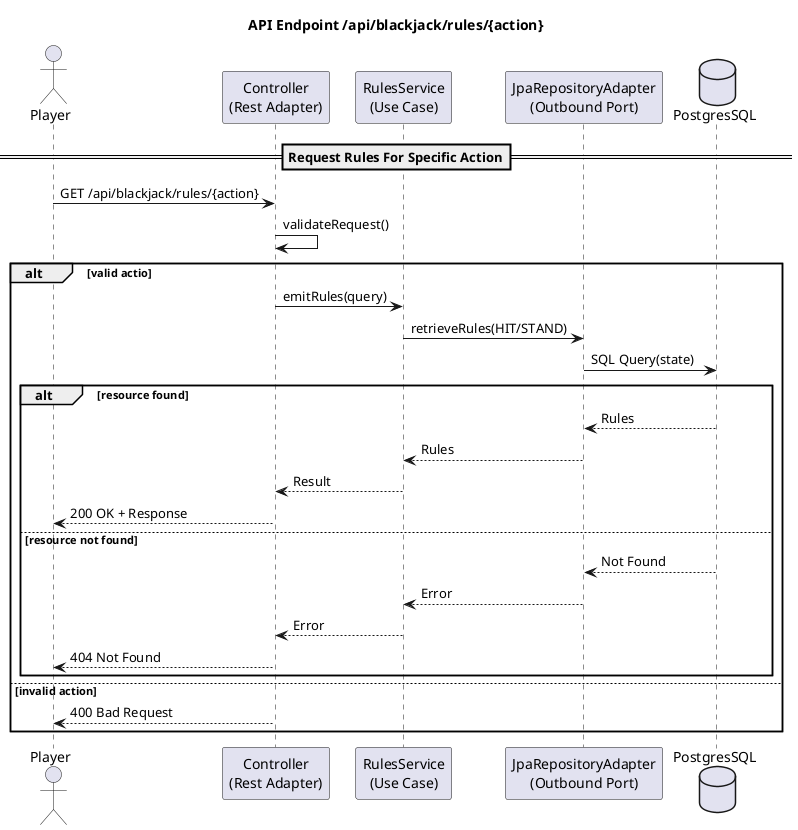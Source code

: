 @startuml
title API Endpoint /api/blackjack/rules/{action}
actor Player

participant "Controller\n(Rest Adapter)" as Controller
participant "RulesService\n(Use Case)" as Service
participant "JpaRepositoryAdapter\n(Outbound Port)" as Adapter
database PostgresSQL

== Request Rules For Specific Action==

Player -> Controller : GET /api/blackjack/rules/{action}
Controller -> Controller : validateRequest()

alt valid actio

        Controller -> Service : emitRules(query)
        Service -> Adapter : retrieveRules(HIT/STAND)
        Adapter -> PostgresSQL : SQL Query(state)

    alt resource found
        PostgresSQL --> Adapter : Rules
        Adapter --> Service : Rules
        Service --> Controller : Result
        Controller --> Player : 200 OK + Response

    else resource not found
        PostgresSQL --> Adapter : Not Found
        Adapter --> Service : Error
        Service --> Controller : Error
        Controller --> Player : 404 Not Found
    end

else invalid action

    Controller --> Player : 400 Bad Request

end

@enduml